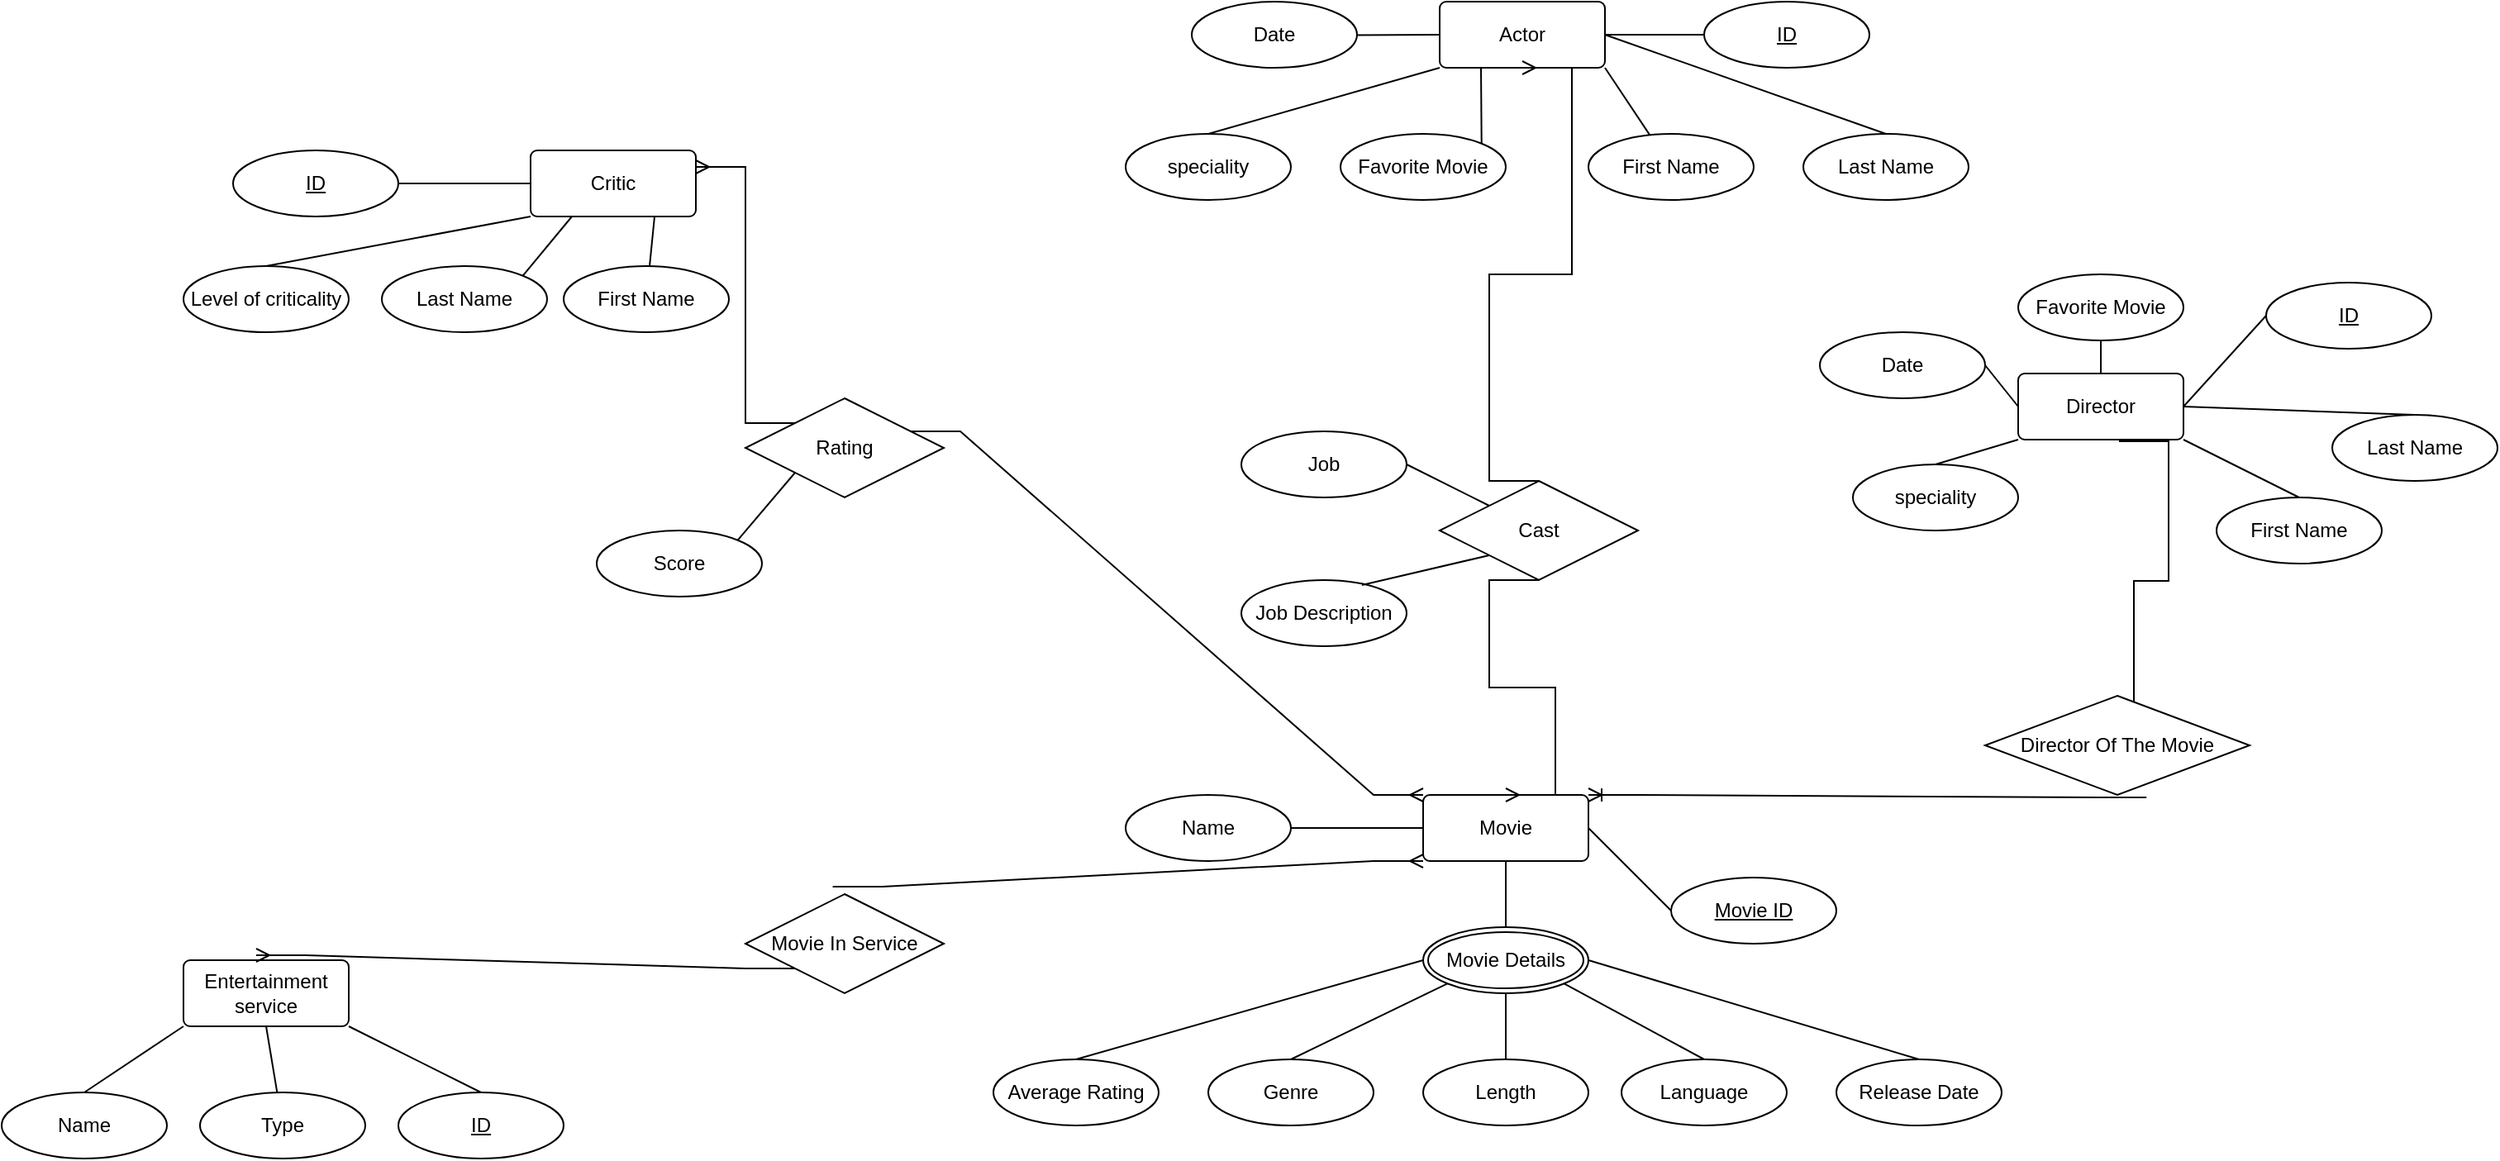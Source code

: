 <mxfile version="20.8.22" type="github"><diagram name="Page-1" id="e56a1550-8fbb-45ad-956c-1786394a9013"><mxGraphModel dx="2534" dy="707" grid="1" gridSize="10" guides="1" tooltips="1" connect="1" arrows="1" fold="1" page="1" pageScale="1" pageWidth="1100" pageHeight="850" background="none" math="0" shadow="0"><root><mxCell id="0"/><mxCell id="1" parent="0"/><mxCell id="o5k_G5LygYLpbHygVO8U-1" value="Actor" style="rounded=1;arcSize=10;whiteSpace=wrap;html=1;align=center;" parent="1" vertex="1"><mxGeometry x="430" y="80" width="100" height="40" as="geometry"/></mxCell><mxCell id="o5k_G5LygYLpbHygVO8U-2" value="speciality" style="ellipse;whiteSpace=wrap;html=1;align=center;" parent="1" vertex="1"><mxGeometry x="240" y="160" width="100" height="40" as="geometry"/></mxCell><mxCell id="o5k_G5LygYLpbHygVO8U-3" value="Favorite Movie" style="ellipse;whiteSpace=wrap;html=1;align=center;" parent="1" vertex="1"><mxGeometry x="370" y="160" width="100" height="40" as="geometry"/></mxCell><mxCell id="o5k_G5LygYLpbHygVO8U-5" value="" style="endArrow=none;html=1;rounded=0;entryX=0;entryY=1;entryDx=0;entryDy=0;exitX=0.5;exitY=0;exitDx=0;exitDy=0;" parent="1" source="o5k_G5LygYLpbHygVO8U-2" target="o5k_G5LygYLpbHygVO8U-1" edge="1"><mxGeometry relative="1" as="geometry"><mxPoint x="280" y="130" as="sourcePoint"/><mxPoint x="440" y="130" as="targetPoint"/><Array as="points"/></mxGeometry></mxCell><mxCell id="o5k_G5LygYLpbHygVO8U-6" value="" style="endArrow=none;html=1;rounded=0;exitX=1;exitY=0;exitDx=0;exitDy=0;entryX=0.25;entryY=1;entryDx=0;entryDy=0;" parent="1" source="o5k_G5LygYLpbHygVO8U-3" target="o5k_G5LygYLpbHygVO8U-1" edge="1"><mxGeometry relative="1" as="geometry"><mxPoint x="460" y="250" as="sourcePoint"/><mxPoint x="620" y="250" as="targetPoint"/></mxGeometry></mxCell><mxCell id="o5k_G5LygYLpbHygVO8U-7" value="" style="endArrow=none;html=1;rounded=0;exitX=1;exitY=0.5;exitDx=0;exitDy=0;startArrow=none;" parent="1" source="o5k_G5LygYLpbHygVO8U-4" edge="1"><mxGeometry relative="1" as="geometry"><mxPoint x="490" y="180" as="sourcePoint"/><mxPoint x="640" y="100" as="targetPoint"/><Array as="points"><mxPoint x="640" y="100"/></Array></mxGeometry></mxCell><mxCell id="o5k_G5LygYLpbHygVO8U-9" value="First Name" style="ellipse;whiteSpace=wrap;html=1;align=center;" parent="1" vertex="1"><mxGeometry x="520" y="160" width="100" height="40" as="geometry"/></mxCell><mxCell id="o5k_G5LygYLpbHygVO8U-10" value="Last Name" style="ellipse;whiteSpace=wrap;html=1;align=center;" parent="1" vertex="1"><mxGeometry x="650" y="160" width="100" height="40" as="geometry"/></mxCell><mxCell id="o5k_G5LygYLpbHygVO8U-11" value="" style="endArrow=none;html=1;rounded=0;exitX=1;exitY=1;exitDx=0;exitDy=0;" parent="1" source="o5k_G5LygYLpbHygVO8U-1" target="o5k_G5LygYLpbHygVO8U-9" edge="1"><mxGeometry relative="1" as="geometry"><mxPoint x="460" y="250" as="sourcePoint"/><mxPoint x="620" y="250" as="targetPoint"/></mxGeometry></mxCell><mxCell id="o5k_G5LygYLpbHygVO8U-12" value="" style="endArrow=none;html=1;rounded=0;entryX=0.5;entryY=0;entryDx=0;entryDy=0;exitX=1;exitY=0.5;exitDx=0;exitDy=0;" parent="1" source="o5k_G5LygYLpbHygVO8U-1" target="o5k_G5LygYLpbHygVO8U-10" edge="1"><mxGeometry relative="1" as="geometry"><mxPoint x="460" y="250" as="sourcePoint"/><mxPoint x="620" y="250" as="targetPoint"/></mxGeometry></mxCell><mxCell id="o5k_G5LygYLpbHygVO8U-15" value="" style="endArrow=none;html=1;rounded=0;entryX=0;entryY=0.5;entryDx=0;entryDy=0;" parent="1" source="o5k_G5LygYLpbHygVO8U-121" target="o5k_G5LygYLpbHygVO8U-1" edge="1"><mxGeometry relative="1" as="geometry"><mxPoint x="380" y="100" as="sourcePoint"/><mxPoint x="850" y="370" as="targetPoint"/></mxGeometry></mxCell><mxCell id="o5k_G5LygYLpbHygVO8U-29" value="Director" style="rounded=1;arcSize=10;whiteSpace=wrap;html=1;align=center;" parent="1" vertex="1"><mxGeometry x="780" y="305" width="100" height="40" as="geometry"/></mxCell><mxCell id="o5k_G5LygYLpbHygVO8U-30" value="speciality" style="ellipse;whiteSpace=wrap;html=1;align=center;" parent="1" vertex="1"><mxGeometry x="680" y="360" width="100" height="40" as="geometry"/></mxCell><mxCell id="o5k_G5LygYLpbHygVO8U-31" value="Favorite Movie" style="ellipse;whiteSpace=wrap;html=1;align=center;" parent="1" vertex="1"><mxGeometry x="780" y="245" width="100" height="40" as="geometry"/></mxCell><mxCell id="o5k_G5LygYLpbHygVO8U-32" value="ID" style="ellipse;whiteSpace=wrap;html=1;align=center;fontStyle=4;" parent="1" vertex="1"><mxGeometry x="930" y="250" width="100" height="40" as="geometry"/></mxCell><mxCell id="o5k_G5LygYLpbHygVO8U-33" value="" style="endArrow=none;html=1;rounded=0;entryX=0;entryY=1;entryDx=0;entryDy=0;exitX=0.5;exitY=0;exitDx=0;exitDy=0;" parent="1" source="o5k_G5LygYLpbHygVO8U-30" target="o5k_G5LygYLpbHygVO8U-29" edge="1"><mxGeometry relative="1" as="geometry"><mxPoint x="600" y="355" as="sourcePoint"/><mxPoint x="760" y="355" as="targetPoint"/><Array as="points"/></mxGeometry></mxCell><mxCell id="o5k_G5LygYLpbHygVO8U-35" value="" style="endArrow=none;html=1;rounded=0;exitX=1;exitY=0.5;exitDx=0;exitDy=0;entryX=0;entryY=0.5;entryDx=0;entryDy=0;" parent="1" source="o5k_G5LygYLpbHygVO8U-29" target="o5k_G5LygYLpbHygVO8U-32" edge="1"><mxGeometry relative="1" as="geometry"><mxPoint x="810" y="405" as="sourcePoint"/><mxPoint x="940" y="475" as="targetPoint"/></mxGeometry></mxCell><mxCell id="o5k_G5LygYLpbHygVO8U-36" value="First Name" style="ellipse;whiteSpace=wrap;html=1;align=center;" parent="1" vertex="1"><mxGeometry x="900" y="380" width="100" height="40" as="geometry"/></mxCell><mxCell id="o5k_G5LygYLpbHygVO8U-37" value="Last Name" style="ellipse;whiteSpace=wrap;html=1;align=center;" parent="1" vertex="1"><mxGeometry x="970" y="330" width="100" height="40" as="geometry"/></mxCell><mxCell id="o5k_G5LygYLpbHygVO8U-38" value="" style="endArrow=none;html=1;rounded=0;exitX=1;exitY=1;exitDx=0;exitDy=0;entryX=0.5;entryY=0;entryDx=0;entryDy=0;" parent="1" source="o5k_G5LygYLpbHygVO8U-29" target="o5k_G5LygYLpbHygVO8U-36" edge="1"><mxGeometry relative="1" as="geometry"><mxPoint x="780" y="475" as="sourcePoint"/><mxPoint x="940" y="475" as="targetPoint"/></mxGeometry></mxCell><mxCell id="o5k_G5LygYLpbHygVO8U-39" value="" style="endArrow=none;html=1;rounded=0;entryX=0.5;entryY=0;entryDx=0;entryDy=0;exitX=1;exitY=0.5;exitDx=0;exitDy=0;" parent="1" source="o5k_G5LygYLpbHygVO8U-29" target="o5k_G5LygYLpbHygVO8U-37" edge="1"><mxGeometry relative="1" as="geometry"><mxPoint x="780" y="475" as="sourcePoint"/><mxPoint x="940" y="475" as="targetPoint"/></mxGeometry></mxCell><mxCell id="o5k_G5LygYLpbHygVO8U-41" value="" style="endArrow=none;html=1;rounded=0;exitX=1;exitY=0.5;exitDx=0;exitDy=0;entryX=0;entryY=0.5;entryDx=0;entryDy=0;" parent="1" source="o5k_G5LygYLpbHygVO8U-112" target="o5k_G5LygYLpbHygVO8U-29" edge="1"><mxGeometry relative="1" as="geometry"><mxPoint x="700" y="325" as="sourcePoint"/><mxPoint x="1170" y="595" as="targetPoint"/></mxGeometry></mxCell><mxCell id="o5k_G5LygYLpbHygVO8U-44" value="" style="endArrow=none;html=1;rounded=0;exitX=1;exitY=0.5;exitDx=0;exitDy=0;" parent="1" source="o5k_G5LygYLpbHygVO8U-1" target="o5k_G5LygYLpbHygVO8U-4" edge="1"><mxGeometry relative="1" as="geometry"><mxPoint x="530" y="100" as="sourcePoint"/><mxPoint x="640" y="100" as="targetPoint"/><Array as="points"/></mxGeometry></mxCell><mxCell id="o5k_G5LygYLpbHygVO8U-4" value="ID" style="ellipse;whiteSpace=wrap;html=1;align=center;fontStyle=4;" parent="1" vertex="1"><mxGeometry x="590" y="80" width="100" height="40" as="geometry"/></mxCell><mxCell id="o5k_G5LygYLpbHygVO8U-45" value="Job Description" style="ellipse;whiteSpace=wrap;html=1;align=center;" parent="1" vertex="1"><mxGeometry x="310" y="430" width="100" height="40" as="geometry"/></mxCell><mxCell id="o5k_G5LygYLpbHygVO8U-47" value="Job" style="ellipse;whiteSpace=wrap;html=1;align=center;" parent="1" vertex="1"><mxGeometry x="310" y="340" width="100" height="40" as="geometry"/></mxCell><mxCell id="o5k_G5LygYLpbHygVO8U-57" value="Movie" style="rounded=1;arcSize=10;whiteSpace=wrap;html=1;align=center;" parent="1" vertex="1"><mxGeometry x="420" y="560" width="100" height="40" as="geometry"/></mxCell><mxCell id="o5k_G5LygYLpbHygVO8U-58" value="Name" style="ellipse;whiteSpace=wrap;html=1;align=center;" parent="1" vertex="1"><mxGeometry x="240" y="560" width="100" height="40" as="geometry"/></mxCell><mxCell id="o5k_G5LygYLpbHygVO8U-60" value="" style="endArrow=none;html=1;rounded=0;exitX=1;exitY=0.5;exitDx=0;exitDy=0;entryX=0;entryY=0.5;entryDx=0;entryDy=0;" parent="1" source="o5k_G5LygYLpbHygVO8U-58" target="o5k_G5LygYLpbHygVO8U-57" edge="1"><mxGeometry relative="1" as="geometry"><mxPoint x="85" y="610" as="sourcePoint"/><mxPoint x="245" y="610" as="targetPoint"/></mxGeometry></mxCell><mxCell id="o5k_G5LygYLpbHygVO8U-63" value="Movie ID" style="ellipse;whiteSpace=wrap;html=1;align=center;fontStyle=4;" parent="1" vertex="1"><mxGeometry x="570" y="610" width="100" height="40" as="geometry"/></mxCell><mxCell id="o5k_G5LygYLpbHygVO8U-67" value="Length" style="ellipse;whiteSpace=wrap;html=1;align=center;" parent="1" vertex="1"><mxGeometry x="420" y="720" width="100" height="40" as="geometry"/></mxCell><mxCell id="o5k_G5LygYLpbHygVO8U-68" value="Language" style="ellipse;whiteSpace=wrap;html=1;align=center;" parent="1" vertex="1"><mxGeometry x="540" y="720" width="100" height="40" as="geometry"/></mxCell><mxCell id="o5k_G5LygYLpbHygVO8U-69" value="Genre" style="ellipse;whiteSpace=wrap;html=1;align=center;" parent="1" vertex="1"><mxGeometry x="290" y="720" width="100" height="40" as="geometry"/></mxCell><mxCell id="o5k_G5LygYLpbHygVO8U-70" value="Average Rating" style="ellipse;whiteSpace=wrap;html=1;align=center;" parent="1" vertex="1"><mxGeometry x="160" y="720" width="100" height="40" as="geometry"/></mxCell><mxCell id="o5k_G5LygYLpbHygVO8U-71" value="Movie Details" style="ellipse;shape=doubleEllipse;margin=3;whiteSpace=wrap;html=1;align=center;" parent="1" vertex="1"><mxGeometry x="420" y="640" width="100" height="40" as="geometry"/></mxCell><mxCell id="o5k_G5LygYLpbHygVO8U-72" value="" style="endArrow=none;html=1;rounded=0;exitX=0.5;exitY=0;exitDx=0;exitDy=0;entryX=0;entryY=0.5;entryDx=0;entryDy=0;" parent="1" source="o5k_G5LygYLpbHygVO8U-70" target="o5k_G5LygYLpbHygVO8U-71" edge="1"><mxGeometry relative="1" as="geometry"><mxPoint x="200" y="720" as="sourcePoint"/><mxPoint x="465" y="515" as="targetPoint"/></mxGeometry></mxCell><mxCell id="o5k_G5LygYLpbHygVO8U-74" value="" style="endArrow=none;html=1;rounded=0;entryX=0.5;entryY=0;entryDx=0;entryDy=0;exitX=0;exitY=1;exitDx=0;exitDy=0;" parent="1" source="o5k_G5LygYLpbHygVO8U-71" target="o5k_G5LygYLpbHygVO8U-69" edge="1"><mxGeometry relative="1" as="geometry"><mxPoint x="305" y="515" as="sourcePoint"/><mxPoint x="465" y="515" as="targetPoint"/></mxGeometry></mxCell><mxCell id="o5k_G5LygYLpbHygVO8U-75" value="" style="endArrow=none;html=1;rounded=0;exitX=0.5;exitY=0;exitDx=0;exitDy=0;entryX=0.5;entryY=1;entryDx=0;entryDy=0;" parent="1" source="o5k_G5LygYLpbHygVO8U-67" target="o5k_G5LygYLpbHygVO8U-71" edge="1"><mxGeometry relative="1" as="geometry"><mxPoint x="305" y="515" as="sourcePoint"/><mxPoint x="595" y="665" as="targetPoint"/></mxGeometry></mxCell><mxCell id="o5k_G5LygYLpbHygVO8U-76" value="" style="endArrow=none;html=1;rounded=0;exitX=0.5;exitY=0;exitDx=0;exitDy=0;entryX=1;entryY=1;entryDx=0;entryDy=0;" parent="1" source="o5k_G5LygYLpbHygVO8U-68" target="o5k_G5LygYLpbHygVO8U-71" edge="1"><mxGeometry relative="1" as="geometry"><mxPoint x="345" y="525" as="sourcePoint"/><mxPoint x="505" y="525" as="targetPoint"/></mxGeometry></mxCell><mxCell id="o5k_G5LygYLpbHygVO8U-77" value="Release Date" style="ellipse;whiteSpace=wrap;html=1;align=center;" parent="1" vertex="1"><mxGeometry x="670" y="720" width="100" height="40" as="geometry"/></mxCell><mxCell id="o5k_G5LygYLpbHygVO8U-78" value="" style="endArrow=none;html=1;rounded=0;exitX=0.5;exitY=0;exitDx=0;exitDy=0;entryX=1;entryY=0.5;entryDx=0;entryDy=0;" parent="1" source="o5k_G5LygYLpbHygVO8U-77" target="o5k_G5LygYLpbHygVO8U-71" edge="1"><mxGeometry relative="1" as="geometry"><mxPoint x="345" y="525" as="sourcePoint"/><mxPoint x="505" y="525" as="targetPoint"/></mxGeometry></mxCell><mxCell id="o5k_G5LygYLpbHygVO8U-80" value="" style="endArrow=none;html=1;rounded=0;exitX=0.5;exitY=1;exitDx=0;exitDy=0;entryX=0.5;entryY=0;entryDx=0;entryDy=0;" parent="1" source="o5k_G5LygYLpbHygVO8U-57" target="o5k_G5LygYLpbHygVO8U-71" edge="1"><mxGeometry relative="1" as="geometry"><mxPoint x="215" y="640" as="sourcePoint"/><mxPoint x="375" y="640" as="targetPoint"/></mxGeometry></mxCell><mxCell id="o5k_G5LygYLpbHygVO8U-81" value="" style="endArrow=none;html=1;rounded=0;exitX=1;exitY=0.5;exitDx=0;exitDy=0;entryX=0;entryY=0.5;entryDx=0;entryDy=0;" parent="1" source="o5k_G5LygYLpbHygVO8U-57" target="o5k_G5LygYLpbHygVO8U-63" edge="1"><mxGeometry relative="1" as="geometry"><mxPoint x="245" y="640" as="sourcePoint"/><mxPoint x="405" y="640" as="targetPoint"/></mxGeometry></mxCell><mxCell id="o5k_G5LygYLpbHygVO8U-89" value="Score" style="ellipse;whiteSpace=wrap;html=1;align=center;" parent="1" vertex="1"><mxGeometry x="-80" y="400" width="100" height="40" as="geometry"/></mxCell><mxCell id="o5k_G5LygYLpbHygVO8U-94" value="Critic" style="rounded=1;arcSize=10;whiteSpace=wrap;html=1;align=center;" parent="1" vertex="1"><mxGeometry x="-120" y="170" width="100" height="40" as="geometry"/></mxCell><mxCell id="o5k_G5LygYLpbHygVO8U-95" value="Level of criticality" style="ellipse;whiteSpace=wrap;html=1;align=center;" parent="1" vertex="1"><mxGeometry x="-330" y="240" width="100" height="40" as="geometry"/></mxCell><mxCell id="o5k_G5LygYLpbHygVO8U-96" value="Last Name" style="ellipse;whiteSpace=wrap;html=1;align=center;" parent="1" vertex="1"><mxGeometry x="-210" y="240" width="100" height="40" as="geometry"/></mxCell><mxCell id="o5k_G5LygYLpbHygVO8U-97" value="" style="endArrow=none;html=1;rounded=0;entryX=0;entryY=1;entryDx=0;entryDy=0;exitX=0.5;exitY=0;exitDx=0;exitDy=0;" parent="1" source="o5k_G5LygYLpbHygVO8U-95" target="o5k_G5LygYLpbHygVO8U-94" edge="1"><mxGeometry relative="1" as="geometry"><mxPoint x="-270" y="220" as="sourcePoint"/><mxPoint x="-110" y="220" as="targetPoint"/><Array as="points"/></mxGeometry></mxCell><mxCell id="o5k_G5LygYLpbHygVO8U-98" value="" style="endArrow=none;html=1;rounded=0;exitX=1;exitY=0;exitDx=0;exitDy=0;entryX=0.25;entryY=1;entryDx=0;entryDy=0;" parent="1" source="o5k_G5LygYLpbHygVO8U-96" target="o5k_G5LygYLpbHygVO8U-94" edge="1"><mxGeometry relative="1" as="geometry"><mxPoint x="-90" y="340" as="sourcePoint"/><mxPoint x="70" y="340" as="targetPoint"/></mxGeometry></mxCell><mxCell id="o5k_G5LygYLpbHygVO8U-100" value="First Name" style="ellipse;whiteSpace=wrap;html=1;align=center;" parent="1" vertex="1"><mxGeometry x="-100" y="240" width="100" height="40" as="geometry"/></mxCell><mxCell id="o5k_G5LygYLpbHygVO8U-101" value="" style="endArrow=none;html=1;rounded=0;exitX=0.75;exitY=1;exitDx=0;exitDy=0;" parent="1" source="o5k_G5LygYLpbHygVO8U-94" target="o5k_G5LygYLpbHygVO8U-100" edge="1"><mxGeometry relative="1" as="geometry"><mxPoint x="-90" y="340" as="sourcePoint"/><mxPoint x="70" y="340" as="targetPoint"/></mxGeometry></mxCell><mxCell id="o5k_G5LygYLpbHygVO8U-106" value="ID" style="ellipse;whiteSpace=wrap;html=1;align=center;fontStyle=4;" parent="1" vertex="1"><mxGeometry x="-300" y="170" width="100" height="40" as="geometry"/></mxCell><mxCell id="o5k_G5LygYLpbHygVO8U-112" value="Date" style="ellipse;whiteSpace=wrap;html=1;align=center;" parent="1" vertex="1"><mxGeometry x="660" y="280" width="100" height="40" as="geometry"/></mxCell><mxCell id="o5k_G5LygYLpbHygVO8U-121" value="Date" style="ellipse;whiteSpace=wrap;html=1;align=center;" parent="1" vertex="1"><mxGeometry x="280" y="80" width="100" height="40" as="geometry"/></mxCell><mxCell id="o5k_G5LygYLpbHygVO8U-128" value="Entertainment service" style="rounded=1;arcSize=10;whiteSpace=wrap;html=1;align=center;" parent="1" vertex="1"><mxGeometry x="-330" y="660" width="100" height="40" as="geometry"/></mxCell><mxCell id="o5k_G5LygYLpbHygVO8U-129" value="ID" style="ellipse;whiteSpace=wrap;html=1;align=center;fontStyle=4;" parent="1" vertex="1"><mxGeometry x="-200" y="740" width="100" height="40" as="geometry"/></mxCell><mxCell id="o5k_G5LygYLpbHygVO8U-130" value="Type" style="ellipse;whiteSpace=wrap;html=1;align=center;" parent="1" vertex="1"><mxGeometry x="-320" y="740" width="100" height="40" as="geometry"/></mxCell><mxCell id="o5k_G5LygYLpbHygVO8U-131" value="Name" style="ellipse;whiteSpace=wrap;html=1;align=center;" parent="1" vertex="1"><mxGeometry x="-440" y="740" width="100" height="40" as="geometry"/></mxCell><mxCell id="o5k_G5LygYLpbHygVO8U-135" value="" style="endArrow=none;html=1;rounded=0;exitX=1;exitY=1;exitDx=0;exitDy=0;entryX=0.5;entryY=0;entryDx=0;entryDy=0;" parent="1" source="o5k_G5LygYLpbHygVO8U-128" target="o5k_G5LygYLpbHygVO8U-129" edge="1"><mxGeometry relative="1" as="geometry"><mxPoint x="-190" y="900" as="sourcePoint"/><mxPoint x="-30" y="900" as="targetPoint"/></mxGeometry></mxCell><mxCell id="o5k_G5LygYLpbHygVO8U-136" value="" style="endArrow=none;html=1;rounded=0;exitX=0.5;exitY=1;exitDx=0;exitDy=0;" parent="1" source="o5k_G5LygYLpbHygVO8U-128" target="o5k_G5LygYLpbHygVO8U-130" edge="1"><mxGeometry relative="1" as="geometry"><mxPoint x="-190" y="900" as="sourcePoint"/><mxPoint x="-30" y="900" as="targetPoint"/></mxGeometry></mxCell><mxCell id="o5k_G5LygYLpbHygVO8U-137" value="" style="endArrow=none;html=1;rounded=0;exitX=0;exitY=1;exitDx=0;exitDy=0;entryX=0.5;entryY=0;entryDx=0;entryDy=0;" parent="1" source="o5k_G5LygYLpbHygVO8U-128" target="o5k_G5LygYLpbHygVO8U-131" edge="1"><mxGeometry relative="1" as="geometry"><mxPoint x="-190" y="900" as="sourcePoint"/><mxPoint x="-30" y="900" as="targetPoint"/></mxGeometry></mxCell><mxCell id="o5k_G5LygYLpbHygVO8U-140" value="" style="edgeStyle=entityRelationEdgeStyle;fontSize=12;html=1;endArrow=ERmany;startArrow=none;rounded=0;exitX=0.5;exitY=0;exitDx=0;exitDy=0;entryX=0.5;entryY=1;entryDx=0;entryDy=0;" parent="1" source="o5k_G5LygYLpbHygVO8U-115" target="o5k_G5LygYLpbHygVO8U-1" edge="1"><mxGeometry width="100" height="100" relative="1" as="geometry"><mxPoint x="350" y="540" as="sourcePoint"/><mxPoint x="450" y="440" as="targetPoint"/></mxGeometry></mxCell><mxCell id="o5k_G5LygYLpbHygVO8U-142" value="" style="edgeStyle=entityRelationEdgeStyle;fontSize=12;html=1;endArrow=none;startArrow=ERmany;rounded=0;exitX=0.5;exitY=0;exitDx=0;exitDy=0;entryX=0.5;entryY=1;entryDx=0;entryDy=0;" parent="1" source="o5k_G5LygYLpbHygVO8U-57" target="o5k_G5LygYLpbHygVO8U-115" edge="1"><mxGeometry width="100" height="100" relative="1" as="geometry"><mxPoint x="470" y="560" as="sourcePoint"/><mxPoint x="250" y="120" as="targetPoint"/></mxGeometry></mxCell><mxCell id="o5k_G5LygYLpbHygVO8U-115" value="Cast" style="shape=rhombus;perimeter=rhombusPerimeter;whiteSpace=wrap;html=1;align=center;" parent="1" vertex="1"><mxGeometry x="430" y="370" width="120" height="60" as="geometry"/></mxCell><mxCell id="o5k_G5LygYLpbHygVO8U-145" value="" style="endArrow=none;html=1;rounded=0;entryX=0;entryY=1;entryDx=0;entryDy=0;exitX=0.73;exitY=0.075;exitDx=0;exitDy=0;exitPerimeter=0;" parent="1" source="o5k_G5LygYLpbHygVO8U-45" target="o5k_G5LygYLpbHygVO8U-115" edge="1"><mxGeometry relative="1" as="geometry"><mxPoint x="320" y="490" as="sourcePoint"/><mxPoint x="480" y="490" as="targetPoint"/></mxGeometry></mxCell><mxCell id="o5k_G5LygYLpbHygVO8U-146" value="" style="endArrow=none;html=1;rounded=0;entryX=1;entryY=0.5;entryDx=0;entryDy=0;exitX=0;exitY=0;exitDx=0;exitDy=0;" parent="1" source="o5k_G5LygYLpbHygVO8U-115" target="o5k_G5LygYLpbHygVO8U-47" edge="1"><mxGeometry relative="1" as="geometry"><mxPoint x="320" y="490" as="sourcePoint"/><mxPoint x="480" y="490" as="targetPoint"/></mxGeometry></mxCell><mxCell id="o5k_G5LygYLpbHygVO8U-157" value="" style="edgeStyle=entityRelationEdgeStyle;fontSize=12;html=1;endArrow=ERmany;startArrow=none;rounded=0;entryX=0;entryY=1;entryDx=0;entryDy=0;exitX=0.44;exitY=-0.075;exitDx=0;exitDy=0;exitPerimeter=0;" parent="1" source="pYjpcCXBVC4f95HKxEE8-1" target="o5k_G5LygYLpbHygVO8U-57" edge="1"><mxGeometry width="100" height="100" relative="1" as="geometry"><mxPoint x="-350" y="770" as="sourcePoint"/><mxPoint x="-250" y="670" as="targetPoint"/></mxGeometry></mxCell><mxCell id="o5k_G5LygYLpbHygVO8U-158" value="" style="endArrow=none;html=1;rounded=0;exitX=1;exitY=0;exitDx=0;exitDy=0;entryX=0;entryY=1;entryDx=0;entryDy=0;" parent="1" source="o5k_G5LygYLpbHygVO8U-89" target="o5k_G5LygYLpbHygVO8U-148" edge="1"><mxGeometry relative="1" as="geometry"><mxPoint x="-230" y="210" as="sourcePoint"/><mxPoint x="-70" y="210" as="targetPoint"/></mxGeometry></mxCell><mxCell id="o5k_G5LygYLpbHygVO8U-159" value="" style="edgeStyle=entityRelationEdgeStyle;fontSize=12;html=1;endArrow=ERmany;startArrow=none;rounded=0;entryX=0;entryY=0;entryDx=0;entryDy=0;exitX=1;exitY=0.25;exitDx=0;exitDy=0;" parent="1" source="o5k_G5LygYLpbHygVO8U-148" target="o5k_G5LygYLpbHygVO8U-57" edge="1"><mxGeometry width="100" height="100" relative="1" as="geometry"><mxPoint x="-20" y="500" as="sourcePoint"/><mxPoint x="80" y="400" as="targetPoint"/></mxGeometry></mxCell><mxCell id="o5k_G5LygYLpbHygVO8U-160" value="" style="endArrow=none;html=1;rounded=0;exitX=1;exitY=0.5;exitDx=0;exitDy=0;" parent="1" source="o5k_G5LygYLpbHygVO8U-106" target="o5k_G5LygYLpbHygVO8U-94" edge="1"><mxGeometry relative="1" as="geometry"><mxPoint x="210" y="350" as="sourcePoint"/><mxPoint x="370" y="350" as="targetPoint"/></mxGeometry></mxCell><mxCell id="o5k_G5LygYLpbHygVO8U-161" value="" style="edgeStyle=entityRelationEdgeStyle;fontSize=12;html=1;endArrow=none;startArrow=ERmany;rounded=0;entryX=0;entryY=0;entryDx=0;entryDy=0;exitX=1;exitY=0.25;exitDx=0;exitDy=0;" parent="1" source="o5k_G5LygYLpbHygVO8U-94" target="o5k_G5LygYLpbHygVO8U-148" edge="1"><mxGeometry width="100" height="100" relative="1" as="geometry"><mxPoint x="-150" y="50" as="sourcePoint"/><mxPoint x="550" y="480" as="targetPoint"/></mxGeometry></mxCell><mxCell id="o5k_G5LygYLpbHygVO8U-148" value="Rating" style="shape=rhombus;perimeter=rhombusPerimeter;whiteSpace=wrap;html=1;align=center;" parent="1" vertex="1"><mxGeometry x="10" y="320" width="120" height="60" as="geometry"/></mxCell><mxCell id="o5k_G5LygYLpbHygVO8U-163" value="" style="edgeStyle=entityRelationEdgeStyle;fontSize=12;html=1;endArrow=ERoneToMany;rounded=0;entryX=1;entryY=0;entryDx=0;entryDy=0;exitX=0.61;exitY=1.025;exitDx=0;exitDy=0;exitPerimeter=0;startArrow=none;" parent="1" source="pYjpcCXBVC4f95HKxEE8-3" target="o5k_G5LygYLpbHygVO8U-57" edge="1"><mxGeometry width="100" height="100" relative="1" as="geometry"><mxPoint x="640" y="530" as="sourcePoint"/><mxPoint x="740" y="430" as="targetPoint"/></mxGeometry></mxCell><mxCell id="h7jq0svd4NVRvKpE8bC5-1" value="" style="endArrow=none;html=1;rounded=0;entryX=0.5;entryY=1;entryDx=0;entryDy=0;exitX=0.5;exitY=0;exitDx=0;exitDy=0;" parent="1" source="o5k_G5LygYLpbHygVO8U-29" target="o5k_G5LygYLpbHygVO8U-31" edge="1"><mxGeometry width="50" height="50" relative="1" as="geometry"><mxPoint x="290" y="445" as="sourcePoint"/><mxPoint x="340" y="395" as="targetPoint"/></mxGeometry></mxCell><mxCell id="pYjpcCXBVC4f95HKxEE8-2" value="" style="edgeStyle=entityRelationEdgeStyle;fontSize=12;html=1;endArrow=none;startArrow=ERmany;rounded=0;entryX=0;entryY=1;entryDx=0;entryDy=0;exitX=0.44;exitY=-0.075;exitDx=0;exitDy=0;exitPerimeter=0;" parent="1" source="o5k_G5LygYLpbHygVO8U-128" target="pYjpcCXBVC4f95HKxEE8-1" edge="1"><mxGeometry width="100" height="100" relative="1" as="geometry"><mxPoint x="-286" y="657" as="sourcePoint"/><mxPoint x="250" y="610" as="targetPoint"/></mxGeometry></mxCell><mxCell id="pYjpcCXBVC4f95HKxEE8-1" value="Movie In Service" style="shape=rhombus;perimeter=rhombusPerimeter;whiteSpace=wrap;html=1;align=center;" parent="1" vertex="1"><mxGeometry x="10" y="620" width="120" height="60" as="geometry"/></mxCell><mxCell id="pYjpcCXBVC4f95HKxEE8-4" value="" style="edgeStyle=entityRelationEdgeStyle;fontSize=12;html=1;endArrow=none;rounded=0;entryX=1;entryY=0;entryDx=0;entryDy=0;exitX=0.61;exitY=1.025;exitDx=0;exitDy=0;exitPerimeter=0;" parent="1" source="o5k_G5LygYLpbHygVO8U-29" target="pYjpcCXBVC4f95HKxEE8-3" edge="1"><mxGeometry width="100" height="100" relative="1" as="geometry"><mxPoint x="841" y="346" as="sourcePoint"/><mxPoint x="520" y="560" as="targetPoint"/></mxGeometry></mxCell><mxCell id="pYjpcCXBVC4f95HKxEE8-3" value="Director Of The Movie" style="shape=rhombus;perimeter=rhombusPerimeter;whiteSpace=wrap;html=1;align=center;" parent="1" vertex="1"><mxGeometry x="760" y="500" width="160" height="60" as="geometry"/></mxCell></root></mxGraphModel></diagram></mxfile>